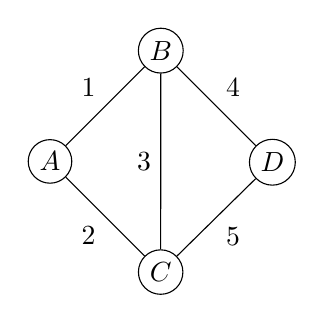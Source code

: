 % Raphael Reitzig, 2012.
% MIT license

%p% \usetikzlibrary{positioning,automata}
\begin{tikzpicture}[auto,
                    node/.style={draw,circle,inner sep=2pt}]

\node[node]                   (a) {$A$};                    
\node[node, above right=of a] (b) {$B$};
\node[node, below right=of a] (c) {$C$};
\node[node, below right=of b] (d) {$D$};

\path (a) edge node {$1$} (b) 
      (c) edge node {$2$} (a) 
      (c) edge node {$3$} (b) 
      (b) edge node {$4$} (d) 
      (d) edge node {$5$} (c);                 
\end{tikzpicture}
